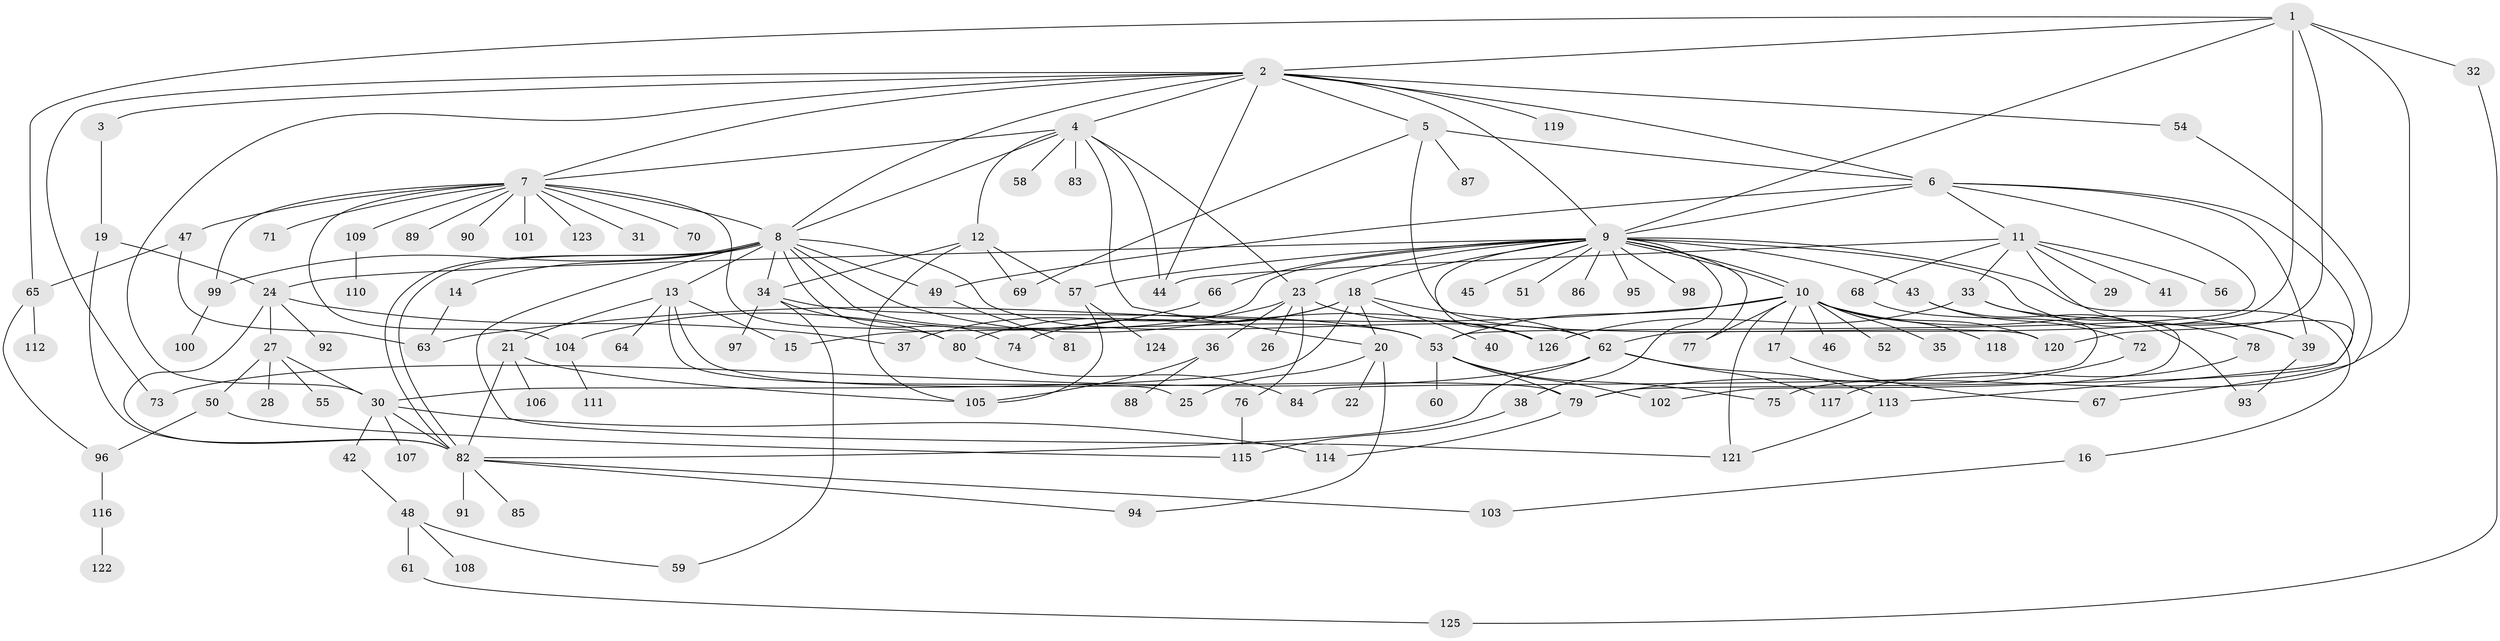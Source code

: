 // Generated by graph-tools (version 1.1) at 2025/49/03/09/25 03:49:54]
// undirected, 126 vertices, 197 edges
graph export_dot {
graph [start="1"]
  node [color=gray90,style=filled];
  1;
  2;
  3;
  4;
  5;
  6;
  7;
  8;
  9;
  10;
  11;
  12;
  13;
  14;
  15;
  16;
  17;
  18;
  19;
  20;
  21;
  22;
  23;
  24;
  25;
  26;
  27;
  28;
  29;
  30;
  31;
  32;
  33;
  34;
  35;
  36;
  37;
  38;
  39;
  40;
  41;
  42;
  43;
  44;
  45;
  46;
  47;
  48;
  49;
  50;
  51;
  52;
  53;
  54;
  55;
  56;
  57;
  58;
  59;
  60;
  61;
  62;
  63;
  64;
  65;
  66;
  67;
  68;
  69;
  70;
  71;
  72;
  73;
  74;
  75;
  76;
  77;
  78;
  79;
  80;
  81;
  82;
  83;
  84;
  85;
  86;
  87;
  88;
  89;
  90;
  91;
  92;
  93;
  94;
  95;
  96;
  97;
  98;
  99;
  100;
  101;
  102;
  103;
  104;
  105;
  106;
  107;
  108;
  109;
  110;
  111;
  112;
  113;
  114;
  115;
  116;
  117;
  118;
  119;
  120;
  121;
  122;
  123;
  124;
  125;
  126;
  1 -- 2;
  1 -- 9;
  1 -- 32;
  1 -- 62;
  1 -- 65;
  1 -- 75;
  1 -- 120;
  2 -- 3;
  2 -- 4;
  2 -- 5;
  2 -- 6;
  2 -- 7;
  2 -- 8;
  2 -- 9;
  2 -- 30;
  2 -- 44;
  2 -- 54;
  2 -- 73;
  2 -- 119;
  3 -- 19;
  4 -- 7;
  4 -- 8;
  4 -- 12;
  4 -- 20;
  4 -- 23;
  4 -- 44;
  4 -- 58;
  4 -- 83;
  5 -- 6;
  5 -- 69;
  5 -- 87;
  5 -- 120;
  6 -- 9;
  6 -- 11;
  6 -- 39;
  6 -- 49;
  6 -- 53;
  6 -- 79;
  7 -- 8;
  7 -- 31;
  7 -- 47;
  7 -- 70;
  7 -- 71;
  7 -- 80;
  7 -- 89;
  7 -- 90;
  7 -- 99;
  7 -- 101;
  7 -- 104;
  7 -- 109;
  7 -- 123;
  8 -- 13;
  8 -- 14;
  8 -- 34;
  8 -- 49;
  8 -- 53;
  8 -- 62;
  8 -- 74;
  8 -- 82;
  8 -- 82;
  8 -- 99;
  8 -- 121;
  8 -- 126;
  9 -- 10;
  9 -- 10;
  9 -- 15;
  9 -- 16;
  9 -- 18;
  9 -- 23;
  9 -- 24;
  9 -- 38;
  9 -- 39;
  9 -- 43;
  9 -- 45;
  9 -- 51;
  9 -- 57;
  9 -- 66;
  9 -- 77;
  9 -- 86;
  9 -- 95;
  9 -- 98;
  9 -- 126;
  10 -- 17;
  10 -- 35;
  10 -- 39;
  10 -- 46;
  10 -- 52;
  10 -- 53;
  10 -- 63;
  10 -- 77;
  10 -- 118;
  10 -- 120;
  10 -- 121;
  11 -- 29;
  11 -- 33;
  11 -- 41;
  11 -- 44;
  11 -- 56;
  11 -- 68;
  11 -- 113;
  12 -- 34;
  12 -- 57;
  12 -- 69;
  12 -- 105;
  13 -- 15;
  13 -- 21;
  13 -- 25;
  13 -- 64;
  13 -- 79;
  14 -- 63;
  16 -- 103;
  17 -- 67;
  18 -- 20;
  18 -- 30;
  18 -- 40;
  18 -- 62;
  18 -- 74;
  18 -- 80;
  19 -- 24;
  19 -- 82;
  20 -- 22;
  20 -- 25;
  20 -- 94;
  21 -- 82;
  21 -- 105;
  21 -- 106;
  23 -- 26;
  23 -- 36;
  23 -- 37;
  23 -- 76;
  23 -- 126;
  24 -- 27;
  24 -- 37;
  24 -- 82;
  24 -- 92;
  27 -- 28;
  27 -- 30;
  27 -- 50;
  27 -- 55;
  30 -- 42;
  30 -- 82;
  30 -- 107;
  30 -- 114;
  32 -- 125;
  33 -- 78;
  33 -- 102;
  33 -- 126;
  34 -- 53;
  34 -- 59;
  34 -- 80;
  34 -- 97;
  36 -- 88;
  36 -- 105;
  38 -- 115;
  39 -- 93;
  42 -- 48;
  43 -- 72;
  43 -- 93;
  47 -- 63;
  47 -- 65;
  48 -- 59;
  48 -- 61;
  48 -- 108;
  49 -- 81;
  50 -- 96;
  50 -- 115;
  53 -- 60;
  53 -- 75;
  53 -- 79;
  53 -- 102;
  54 -- 67;
  57 -- 105;
  57 -- 124;
  61 -- 125;
  62 -- 73;
  62 -- 82;
  62 -- 113;
  62 -- 117;
  65 -- 96;
  65 -- 112;
  66 -- 104;
  68 -- 84;
  72 -- 79;
  76 -- 115;
  78 -- 117;
  79 -- 114;
  80 -- 84;
  82 -- 85;
  82 -- 91;
  82 -- 94;
  82 -- 103;
  96 -- 116;
  99 -- 100;
  104 -- 111;
  109 -- 110;
  113 -- 121;
  116 -- 122;
}

